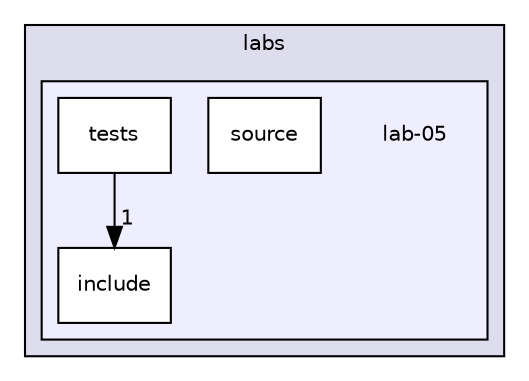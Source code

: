 digraph "labs/lab-05" {
  bgcolor=transparent;
  compound=true
  node [ fontsize="10", fontname="Helvetica"];
  edge [ labelfontsize="10", labelfontname="Helvetica"];
  subgraph clusterdir_bebd83aaf8d4023a6199a571c3b06b14 {
    graph [ bgcolor="#ddddee", pencolor="black", label="labs" fontname="Helvetica", fontsize="10", URL="dir_bebd83aaf8d4023a6199a571c3b06b14.html"]
  subgraph clusterdir_e5b530e38a5a1e4e4f183eb6d8da99a8 {
    graph [ bgcolor="#eeeeff", pencolor="black", label="" URL="dir_e5b530e38a5a1e4e4f183eb6d8da99a8.html"];
    dir_e5b530e38a5a1e4e4f183eb6d8da99a8 [shape=plaintext label="lab-05"];
    dir_a5285caad649d4876014cb9697910ad6 [shape=box label="include" color="black" fillcolor="white" style="filled" URL="dir_a5285caad649d4876014cb9697910ad6.html"];
    dir_39c1f891ff986bc06a56357752660d4c [shape=box label="source" color="black" fillcolor="white" style="filled" URL="dir_39c1f891ff986bc06a56357752660d4c.html"];
    dir_387885425ab5a66d684e6921919d6af8 [shape=box label="tests" color="black" fillcolor="white" style="filled" URL="dir_387885425ab5a66d684e6921919d6af8.html"];
  }
  }
  dir_387885425ab5a66d684e6921919d6af8->dir_a5285caad649d4876014cb9697910ad6 [headlabel="1", labeldistance=1.5 headhref="dir_000013_000015.html"];
}
